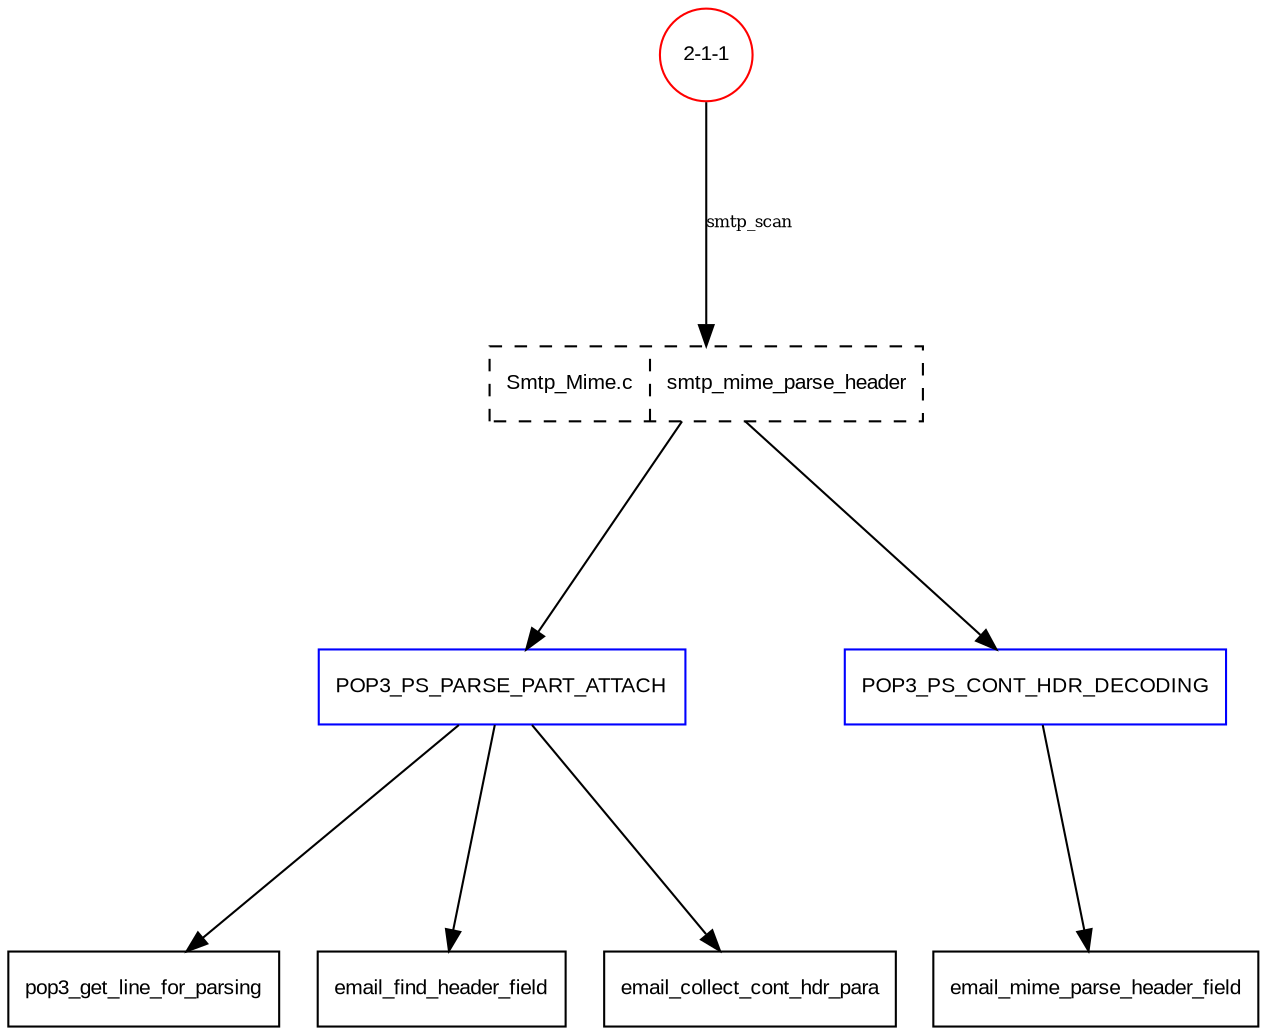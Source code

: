 digraph g {

	graph [ranksep=1.5 splines=true overlap=false];
	node [fontsize = 10 shape = box fontname = "Arial"];
	edge [labelfontsize="10" fontsize="8"];

	node0 [
		shape = record
		label = "<0> Smtp_Mime.c | <1> smtp_mime_parse_header"
		style = dashed
		/* width = 2.4 */
	];

	state0 [ label = "POP3_PS_PARSE_PART_ATTACH" color = blue];
	state1 [ label = "POP3_PS_CONT_HDR_DECODING" color = blue ];

	"2-1-1" [label = "2-1-1" shape = circle color = red];

	"2-1-1" -> node0 [label = "smtp_scan"];

	node0 -> state0;
	node0 -> state1;

	state0 -> "pop3_get_line_for_parsing";
	state0 -> "email_find_header_field";
	state0 -> "email_collect_cont_hdr_para";

	state1 -> "email_mime_parse_header_field";

}
